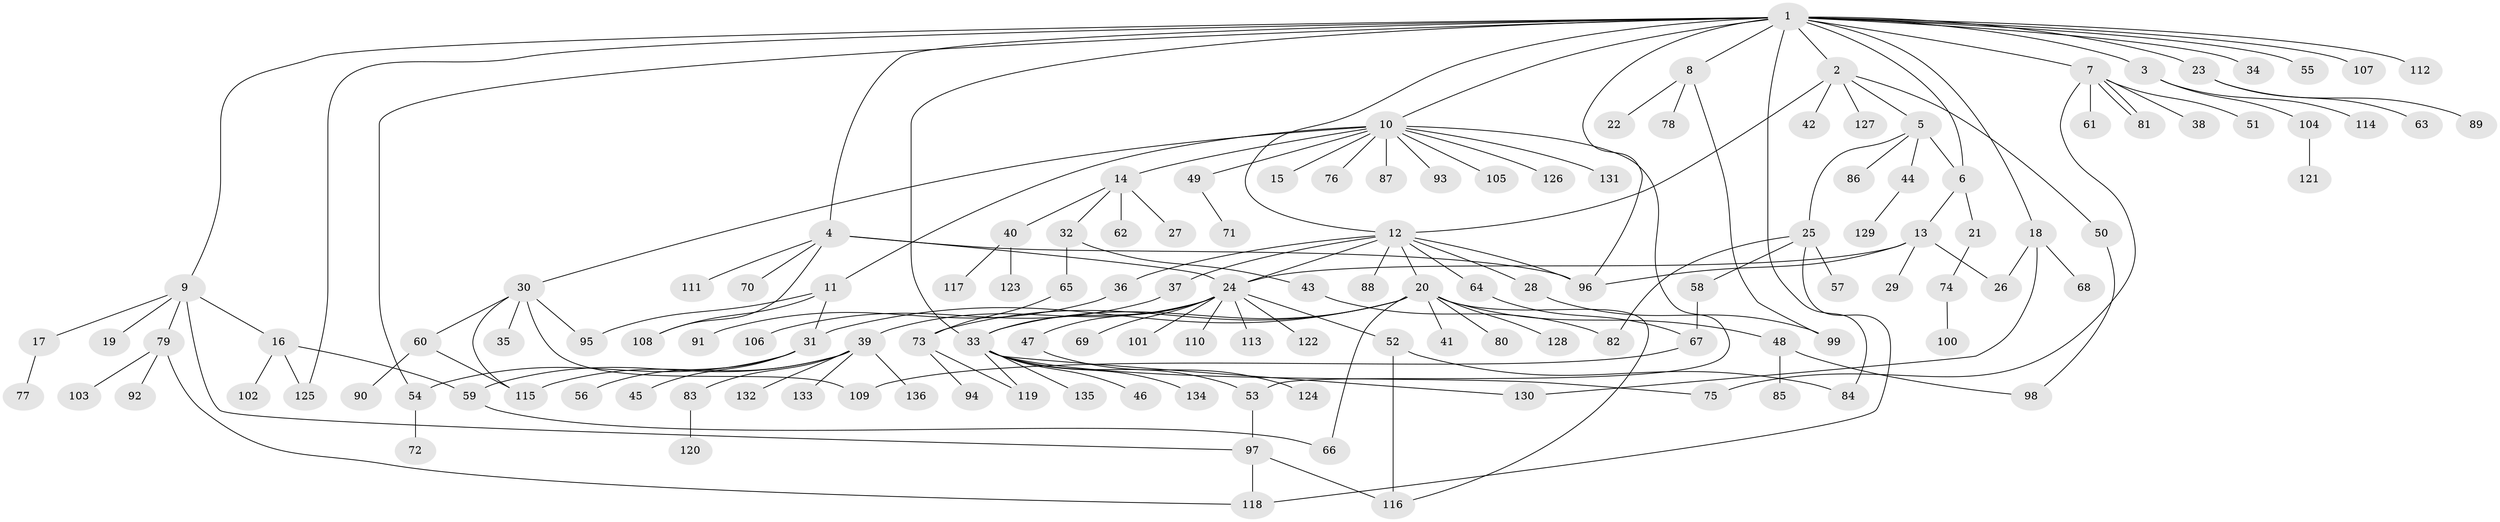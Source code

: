 // coarse degree distribution, {13: 0.024390243902439025, 4: 0.1951219512195122, 2: 0.17073170731707318, 5: 0.12195121951219512, 3: 0.12195121951219512, 7: 0.024390243902439025, 15: 0.024390243902439025, 1: 0.3170731707317073}
// Generated by graph-tools (version 1.1) at 2025/50/03/04/25 22:50:20]
// undirected, 136 vertices, 171 edges
graph export_dot {
  node [color=gray90,style=filled];
  1;
  2;
  3;
  4;
  5;
  6;
  7;
  8;
  9;
  10;
  11;
  12;
  13;
  14;
  15;
  16;
  17;
  18;
  19;
  20;
  21;
  22;
  23;
  24;
  25;
  26;
  27;
  28;
  29;
  30;
  31;
  32;
  33;
  34;
  35;
  36;
  37;
  38;
  39;
  40;
  41;
  42;
  43;
  44;
  45;
  46;
  47;
  48;
  49;
  50;
  51;
  52;
  53;
  54;
  55;
  56;
  57;
  58;
  59;
  60;
  61;
  62;
  63;
  64;
  65;
  66;
  67;
  68;
  69;
  70;
  71;
  72;
  73;
  74;
  75;
  76;
  77;
  78;
  79;
  80;
  81;
  82;
  83;
  84;
  85;
  86;
  87;
  88;
  89;
  90;
  91;
  92;
  93;
  94;
  95;
  96;
  97;
  98;
  99;
  100;
  101;
  102;
  103;
  104;
  105;
  106;
  107;
  108;
  109;
  110;
  111;
  112;
  113;
  114;
  115;
  116;
  117;
  118;
  119;
  120;
  121;
  122;
  123;
  124;
  125;
  126;
  127;
  128;
  129;
  130;
  131;
  132;
  133;
  134;
  135;
  136;
  1 -- 2;
  1 -- 3;
  1 -- 4;
  1 -- 6;
  1 -- 7;
  1 -- 8;
  1 -- 9;
  1 -- 10;
  1 -- 12;
  1 -- 18;
  1 -- 23;
  1 -- 33;
  1 -- 34;
  1 -- 54;
  1 -- 55;
  1 -- 84;
  1 -- 96;
  1 -- 107;
  1 -- 112;
  1 -- 125;
  2 -- 5;
  2 -- 12;
  2 -- 42;
  2 -- 50;
  2 -- 127;
  3 -- 104;
  3 -- 114;
  4 -- 24;
  4 -- 70;
  4 -- 96;
  4 -- 108;
  4 -- 111;
  5 -- 6;
  5 -- 25;
  5 -- 44;
  5 -- 86;
  6 -- 13;
  6 -- 21;
  7 -- 38;
  7 -- 51;
  7 -- 61;
  7 -- 75;
  7 -- 81;
  7 -- 81;
  8 -- 22;
  8 -- 78;
  8 -- 99;
  9 -- 16;
  9 -- 17;
  9 -- 19;
  9 -- 79;
  9 -- 97;
  10 -- 11;
  10 -- 14;
  10 -- 15;
  10 -- 30;
  10 -- 49;
  10 -- 53;
  10 -- 76;
  10 -- 87;
  10 -- 93;
  10 -- 105;
  10 -- 126;
  10 -- 131;
  11 -- 31;
  11 -- 95;
  11 -- 108;
  12 -- 20;
  12 -- 24;
  12 -- 28;
  12 -- 36;
  12 -- 37;
  12 -- 64;
  12 -- 88;
  12 -- 96;
  13 -- 24;
  13 -- 26;
  13 -- 29;
  13 -- 96;
  14 -- 27;
  14 -- 32;
  14 -- 40;
  14 -- 62;
  16 -- 59;
  16 -- 102;
  16 -- 125;
  17 -- 77;
  18 -- 26;
  18 -- 68;
  18 -- 130;
  20 -- 31;
  20 -- 33;
  20 -- 41;
  20 -- 48;
  20 -- 66;
  20 -- 73;
  20 -- 80;
  20 -- 116;
  20 -- 128;
  21 -- 74;
  23 -- 63;
  23 -- 89;
  24 -- 33;
  24 -- 39;
  24 -- 47;
  24 -- 52;
  24 -- 69;
  24 -- 101;
  24 -- 110;
  24 -- 113;
  24 -- 122;
  25 -- 57;
  25 -- 58;
  25 -- 82;
  25 -- 118;
  28 -- 99;
  30 -- 35;
  30 -- 60;
  30 -- 95;
  30 -- 109;
  30 -- 115;
  31 -- 45;
  31 -- 54;
  31 -- 56;
  32 -- 43;
  32 -- 65;
  33 -- 46;
  33 -- 53;
  33 -- 75;
  33 -- 119;
  33 -- 130;
  33 -- 134;
  33 -- 135;
  36 -- 91;
  37 -- 106;
  39 -- 59;
  39 -- 83;
  39 -- 115;
  39 -- 132;
  39 -- 133;
  39 -- 136;
  40 -- 117;
  40 -- 123;
  43 -- 82;
  44 -- 129;
  47 -- 124;
  48 -- 85;
  48 -- 98;
  49 -- 71;
  50 -- 98;
  52 -- 84;
  52 -- 116;
  53 -- 97;
  54 -- 72;
  58 -- 67;
  59 -- 66;
  60 -- 90;
  60 -- 115;
  64 -- 67;
  65 -- 73;
  67 -- 109;
  73 -- 94;
  73 -- 119;
  74 -- 100;
  79 -- 92;
  79 -- 103;
  79 -- 118;
  83 -- 120;
  97 -- 116;
  97 -- 118;
  104 -- 121;
}
